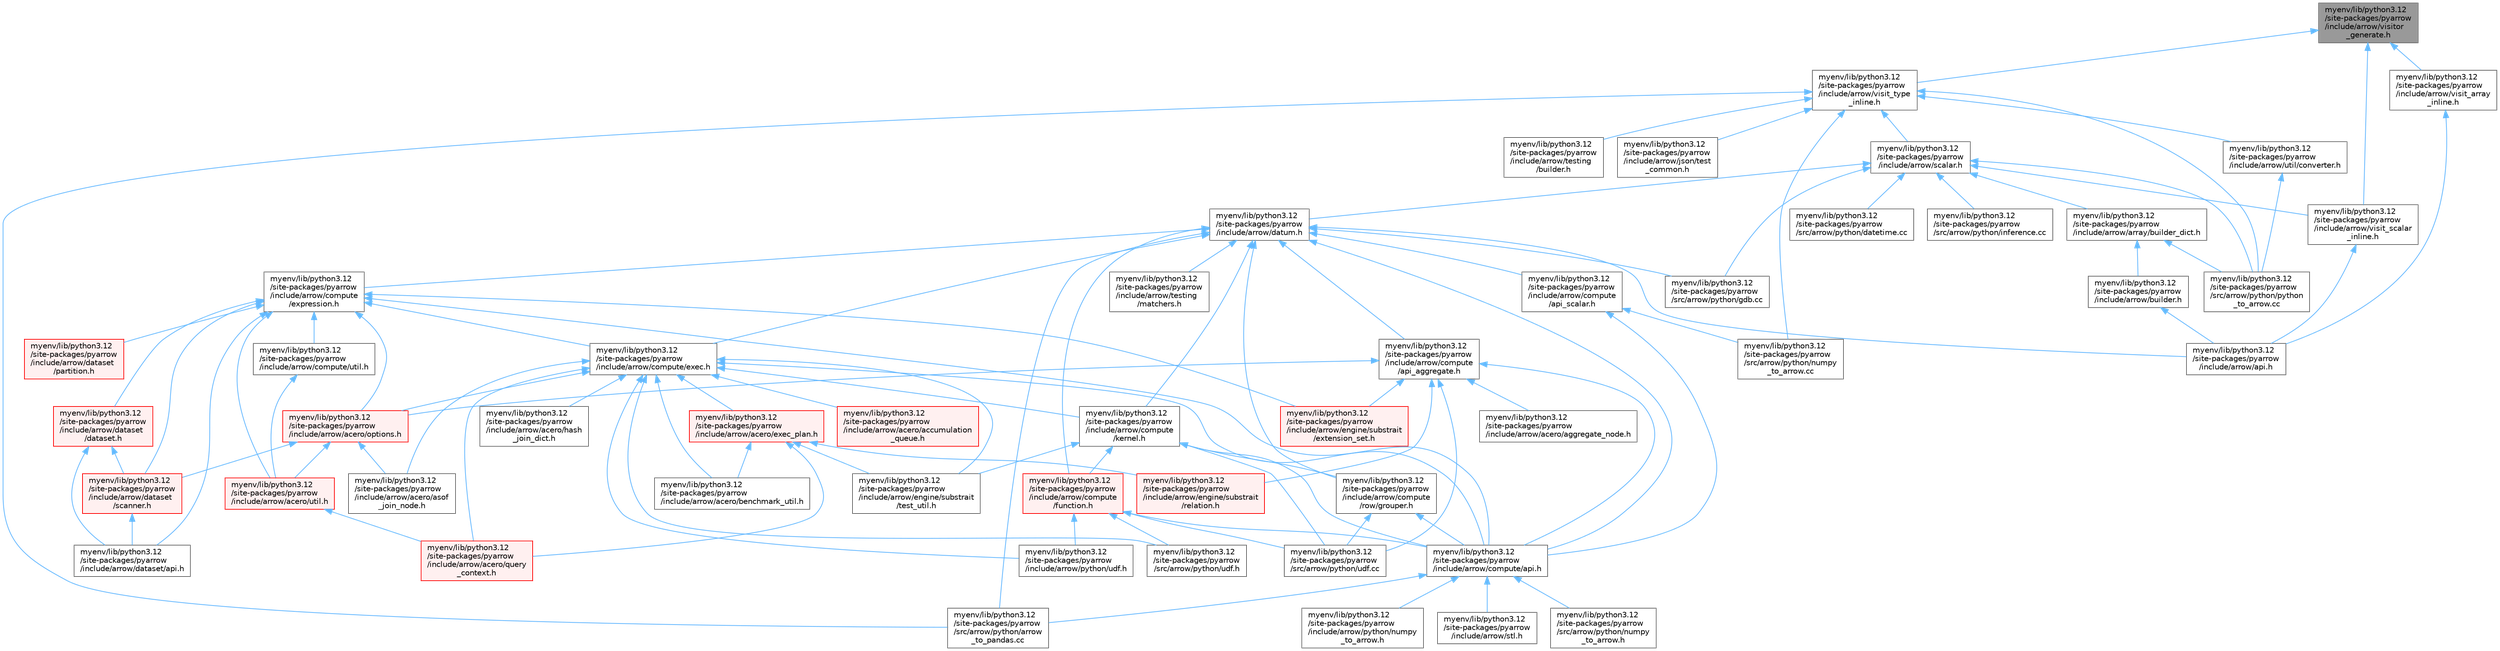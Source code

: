 digraph "myenv/lib/python3.12/site-packages/pyarrow/include/arrow/visitor_generate.h"
{
 // LATEX_PDF_SIZE
  bgcolor="transparent";
  edge [fontname=Helvetica,fontsize=10,labelfontname=Helvetica,labelfontsize=10];
  node [fontname=Helvetica,fontsize=10,shape=box,height=0.2,width=0.4];
  Node1 [id="Node000001",label="myenv/lib/python3.12\l/site-packages/pyarrow\l/include/arrow/visitor\l_generate.h",height=0.2,width=0.4,color="gray40", fillcolor="grey60", style="filled", fontcolor="black",tooltip=" "];
  Node1 -> Node2 [id="edge1_Node000001_Node000002",dir="back",color="steelblue1",style="solid",tooltip=" "];
  Node2 [id="Node000002",label="myenv/lib/python3.12\l/site-packages/pyarrow\l/include/arrow/visit_array\l_inline.h",height=0.2,width=0.4,color="grey40", fillcolor="white", style="filled",URL="$visit__array__inline_8h.html",tooltip=" "];
  Node2 -> Node3 [id="edge2_Node000002_Node000003",dir="back",color="steelblue1",style="solid",tooltip=" "];
  Node3 [id="Node000003",label="myenv/lib/python3.12\l/site-packages/pyarrow\l/include/arrow/api.h",height=0.2,width=0.4,color="grey40", fillcolor="white", style="filled",URL="$include_2arrow_2api_8h.html",tooltip=" "];
  Node1 -> Node4 [id="edge3_Node000001_Node000004",dir="back",color="steelblue1",style="solid",tooltip=" "];
  Node4 [id="Node000004",label="myenv/lib/python3.12\l/site-packages/pyarrow\l/include/arrow/visit_scalar\l_inline.h",height=0.2,width=0.4,color="grey40", fillcolor="white", style="filled",URL="$visit__scalar__inline_8h.html",tooltip=" "];
  Node4 -> Node3 [id="edge4_Node000004_Node000003",dir="back",color="steelblue1",style="solid",tooltip=" "];
  Node1 -> Node5 [id="edge5_Node000001_Node000005",dir="back",color="steelblue1",style="solid",tooltip=" "];
  Node5 [id="Node000005",label="myenv/lib/python3.12\l/site-packages/pyarrow\l/include/arrow/visit_type\l_inline.h",height=0.2,width=0.4,color="grey40", fillcolor="white", style="filled",URL="$visit__type__inline_8h.html",tooltip=" "];
  Node5 -> Node6 [id="edge6_Node000005_Node000006",dir="back",color="steelblue1",style="solid",tooltip=" "];
  Node6 [id="Node000006",label="myenv/lib/python3.12\l/site-packages/pyarrow\l/include/arrow/json/test\l_common.h",height=0.2,width=0.4,color="grey40", fillcolor="white", style="filled",URL="$json_2test__common_8h.html",tooltip=" "];
  Node5 -> Node7 [id="edge7_Node000005_Node000007",dir="back",color="steelblue1",style="solid",tooltip=" "];
  Node7 [id="Node000007",label="myenv/lib/python3.12\l/site-packages/pyarrow\l/include/arrow/scalar.h",height=0.2,width=0.4,color="grey40", fillcolor="white", style="filled",URL="$scalar_8h.html",tooltip=" "];
  Node7 -> Node8 [id="edge8_Node000007_Node000008",dir="back",color="steelblue1",style="solid",tooltip=" "];
  Node8 [id="Node000008",label="myenv/lib/python3.12\l/site-packages/pyarrow\l/include/arrow/array/builder_dict.h",height=0.2,width=0.4,color="grey40", fillcolor="white", style="filled",URL="$builder__dict_8h.html",tooltip=" "];
  Node8 -> Node9 [id="edge9_Node000008_Node000009",dir="back",color="steelblue1",style="solid",tooltip=" "];
  Node9 [id="Node000009",label="myenv/lib/python3.12\l/site-packages/pyarrow\l/include/arrow/builder.h",height=0.2,width=0.4,color="grey40", fillcolor="white", style="filled",URL="$builder_8h.html",tooltip=" "];
  Node9 -> Node3 [id="edge10_Node000009_Node000003",dir="back",color="steelblue1",style="solid",tooltip=" "];
  Node8 -> Node10 [id="edge11_Node000008_Node000010",dir="back",color="steelblue1",style="solid",tooltip=" "];
  Node10 [id="Node000010",label="myenv/lib/python3.12\l/site-packages/pyarrow\l/src/arrow/python/python\l_to_arrow.cc",height=0.2,width=0.4,color="grey40", fillcolor="white", style="filled",URL="$python__to__arrow_8cc.html",tooltip=" "];
  Node7 -> Node11 [id="edge12_Node000007_Node000011",dir="back",color="steelblue1",style="solid",tooltip=" "];
  Node11 [id="Node000011",label="myenv/lib/python3.12\l/site-packages/pyarrow\l/include/arrow/datum.h",height=0.2,width=0.4,color="grey40", fillcolor="white", style="filled",URL="$datum_8h.html",tooltip=" "];
  Node11 -> Node3 [id="edge13_Node000011_Node000003",dir="back",color="steelblue1",style="solid",tooltip=" "];
  Node11 -> Node12 [id="edge14_Node000011_Node000012",dir="back",color="steelblue1",style="solid",tooltip=" "];
  Node12 [id="Node000012",label="myenv/lib/python3.12\l/site-packages/pyarrow\l/include/arrow/compute/api.h",height=0.2,width=0.4,color="grey40", fillcolor="white", style="filled",URL="$include_2arrow_2compute_2api_8h.html",tooltip=" "];
  Node12 -> Node13 [id="edge15_Node000012_Node000013",dir="back",color="steelblue1",style="solid",tooltip=" "];
  Node13 [id="Node000013",label="myenv/lib/python3.12\l/site-packages/pyarrow\l/include/arrow/python/numpy\l_to_arrow.h",height=0.2,width=0.4,color="grey40", fillcolor="white", style="filled",URL="$include_2arrow_2python_2numpy__to__arrow_8h.html",tooltip=" "];
  Node12 -> Node14 [id="edge16_Node000012_Node000014",dir="back",color="steelblue1",style="solid",tooltip=" "];
  Node14 [id="Node000014",label="myenv/lib/python3.12\l/site-packages/pyarrow\l/include/arrow/stl.h",height=0.2,width=0.4,color="grey40", fillcolor="white", style="filled",URL="$stl_8h.html",tooltip=" "];
  Node12 -> Node15 [id="edge17_Node000012_Node000015",dir="back",color="steelblue1",style="solid",tooltip=" "];
  Node15 [id="Node000015",label="myenv/lib/python3.12\l/site-packages/pyarrow\l/src/arrow/python/arrow\l_to_pandas.cc",height=0.2,width=0.4,color="grey40", fillcolor="white", style="filled",URL="$arrow__to__pandas_8cc.html",tooltip=" "];
  Node12 -> Node16 [id="edge18_Node000012_Node000016",dir="back",color="steelblue1",style="solid",tooltip=" "];
  Node16 [id="Node000016",label="myenv/lib/python3.12\l/site-packages/pyarrow\l/src/arrow/python/numpy\l_to_arrow.h",height=0.2,width=0.4,color="grey40", fillcolor="white", style="filled",URL="$src_2arrow_2python_2numpy__to__arrow_8h.html",tooltip=" "];
  Node11 -> Node17 [id="edge19_Node000011_Node000017",dir="back",color="steelblue1",style="solid",tooltip=" "];
  Node17 [id="Node000017",label="myenv/lib/python3.12\l/site-packages/pyarrow\l/include/arrow/compute\l/api_aggregate.h",height=0.2,width=0.4,color="grey40", fillcolor="white", style="filled",URL="$api__aggregate_8h.html",tooltip=" "];
  Node17 -> Node18 [id="edge20_Node000017_Node000018",dir="back",color="steelblue1",style="solid",tooltip=" "];
  Node18 [id="Node000018",label="myenv/lib/python3.12\l/site-packages/pyarrow\l/include/arrow/acero/aggregate_node.h",height=0.2,width=0.4,color="grey40", fillcolor="white", style="filled",URL="$aggregate__node_8h.html",tooltip=" "];
  Node17 -> Node19 [id="edge21_Node000017_Node000019",dir="back",color="steelblue1",style="solid",tooltip=" "];
  Node19 [id="Node000019",label="myenv/lib/python3.12\l/site-packages/pyarrow\l/include/arrow/acero/options.h",height=0.2,width=0.4,color="red", fillcolor="#FFF0F0", style="filled",URL="$acero_2options_8h.html",tooltip=" "];
  Node19 -> Node21 [id="edge22_Node000019_Node000021",dir="back",color="steelblue1",style="solid",tooltip=" "];
  Node21 [id="Node000021",label="myenv/lib/python3.12\l/site-packages/pyarrow\l/include/arrow/acero/asof\l_join_node.h",height=0.2,width=0.4,color="grey40", fillcolor="white", style="filled",URL="$asof__join__node_8h.html",tooltip=" "];
  Node19 -> Node27 [id="edge23_Node000019_Node000027",dir="back",color="steelblue1",style="solid",tooltip=" "];
  Node27 [id="Node000027",label="myenv/lib/python3.12\l/site-packages/pyarrow\l/include/arrow/acero/util.h",height=0.2,width=0.4,color="red", fillcolor="#FFF0F0", style="filled",URL="$acero_2util_8h.html",tooltip=" "];
  Node27 -> Node31 [id="edge24_Node000027_Node000031",dir="back",color="steelblue1",style="solid",tooltip=" "];
  Node31 [id="Node000031",label="myenv/lib/python3.12\l/site-packages/pyarrow\l/include/arrow/acero/query\l_context.h",height=0.2,width=0.4,color="red", fillcolor="#FFF0F0", style="filled",URL="$query__context_8h.html",tooltip=" "];
  Node19 -> Node32 [id="edge25_Node000019_Node000032",dir="back",color="steelblue1",style="solid",tooltip=" "];
  Node32 [id="Node000032",label="myenv/lib/python3.12\l/site-packages/pyarrow\l/include/arrow/dataset\l/scanner.h",height=0.2,width=0.4,color="red", fillcolor="#FFF0F0", style="filled",URL="$scanner_8h.html",tooltip=" "];
  Node32 -> Node33 [id="edge26_Node000032_Node000033",dir="back",color="steelblue1",style="solid",tooltip=" "];
  Node33 [id="Node000033",label="myenv/lib/python3.12\l/site-packages/pyarrow\l/include/arrow/dataset/api.h",height=0.2,width=0.4,color="grey40", fillcolor="white", style="filled",URL="$include_2arrow_2dataset_2api_8h.html",tooltip=" "];
  Node17 -> Node12 [id="edge27_Node000017_Node000012",dir="back",color="steelblue1",style="solid",tooltip=" "];
  Node17 -> Node47 [id="edge28_Node000017_Node000047",dir="back",color="steelblue1",style="solid",tooltip=" "];
  Node47 [id="Node000047",label="myenv/lib/python3.12\l/site-packages/pyarrow\l/include/arrow/engine/substrait\l/extension_set.h",height=0.2,width=0.4,color="red", fillcolor="#FFF0F0", style="filled",URL="$extension__set_8h.html",tooltip=" "];
  Node17 -> Node48 [id="edge29_Node000017_Node000048",dir="back",color="steelblue1",style="solid",tooltip=" "];
  Node48 [id="Node000048",label="myenv/lib/python3.12\l/site-packages/pyarrow\l/include/arrow/engine/substrait\l/relation.h",height=0.2,width=0.4,color="red", fillcolor="#FFF0F0", style="filled",URL="$relation_8h.html",tooltip=" "];
  Node17 -> Node49 [id="edge30_Node000017_Node000049",dir="back",color="steelblue1",style="solid",tooltip=" "];
  Node49 [id="Node000049",label="myenv/lib/python3.12\l/site-packages/pyarrow\l/src/arrow/python/udf.cc",height=0.2,width=0.4,color="grey40", fillcolor="white", style="filled",URL="$udf_8cc.html",tooltip=" "];
  Node11 -> Node50 [id="edge31_Node000011_Node000050",dir="back",color="steelblue1",style="solid",tooltip=" "];
  Node50 [id="Node000050",label="myenv/lib/python3.12\l/site-packages/pyarrow\l/include/arrow/compute\l/api_scalar.h",height=0.2,width=0.4,color="grey40", fillcolor="white", style="filled",URL="$api__scalar_8h.html",tooltip=" "];
  Node50 -> Node12 [id="edge32_Node000050_Node000012",dir="back",color="steelblue1",style="solid",tooltip=" "];
  Node50 -> Node51 [id="edge33_Node000050_Node000051",dir="back",color="steelblue1",style="solid",tooltip=" "];
  Node51 [id="Node000051",label="myenv/lib/python3.12\l/site-packages/pyarrow\l/src/arrow/python/numpy\l_to_arrow.cc",height=0.2,width=0.4,color="grey40", fillcolor="white", style="filled",URL="$numpy__to__arrow_8cc.html",tooltip=" "];
  Node11 -> Node52 [id="edge34_Node000011_Node000052",dir="back",color="steelblue1",style="solid",tooltip=" "];
  Node52 [id="Node000052",label="myenv/lib/python3.12\l/site-packages/pyarrow\l/include/arrow/compute/exec.h",height=0.2,width=0.4,color="grey40", fillcolor="white", style="filled",URL="$exec_8h.html",tooltip=" "];
  Node52 -> Node53 [id="edge35_Node000052_Node000053",dir="back",color="steelblue1",style="solid",tooltip=" "];
  Node53 [id="Node000053",label="myenv/lib/python3.12\l/site-packages/pyarrow\l/include/arrow/acero/accumulation\l_queue.h",height=0.2,width=0.4,color="red", fillcolor="#FFF0F0", style="filled",URL="$accumulation__queue_8h.html",tooltip=" "];
  Node52 -> Node21 [id="edge36_Node000052_Node000021",dir="back",color="steelblue1",style="solid",tooltip=" "];
  Node52 -> Node54 [id="edge37_Node000052_Node000054",dir="back",color="steelblue1",style="solid",tooltip=" "];
  Node54 [id="Node000054",label="myenv/lib/python3.12\l/site-packages/pyarrow\l/include/arrow/acero/benchmark_util.h",height=0.2,width=0.4,color="grey40", fillcolor="white", style="filled",URL="$arrow_2acero_2benchmark__util_8h.html",tooltip=" "];
  Node52 -> Node55 [id="edge38_Node000052_Node000055",dir="back",color="steelblue1",style="solid",tooltip=" "];
  Node55 [id="Node000055",label="myenv/lib/python3.12\l/site-packages/pyarrow\l/include/arrow/acero/exec_plan.h",height=0.2,width=0.4,color="red", fillcolor="#FFF0F0", style="filled",URL="$exec__plan_8h.html",tooltip=" "];
  Node55 -> Node54 [id="edge39_Node000055_Node000054",dir="back",color="steelblue1",style="solid",tooltip=" "];
  Node55 -> Node31 [id="edge40_Node000055_Node000031",dir="back",color="steelblue1",style="solid",tooltip=" "];
  Node55 -> Node48 [id="edge41_Node000055_Node000048",dir="back",color="steelblue1",style="solid",tooltip=" "];
  Node55 -> Node56 [id="edge42_Node000055_Node000056",dir="back",color="steelblue1",style="solid",tooltip=" "];
  Node56 [id="Node000056",label="myenv/lib/python3.12\l/site-packages/pyarrow\l/include/arrow/engine/substrait\l/test_util.h",height=0.2,width=0.4,color="grey40", fillcolor="white", style="filled",URL="$arrow_2engine_2substrait_2test__util_8h.html",tooltip=" "];
  Node52 -> Node57 [id="edge43_Node000052_Node000057",dir="back",color="steelblue1",style="solid",tooltip=" "];
  Node57 [id="Node000057",label="myenv/lib/python3.12\l/site-packages/pyarrow\l/include/arrow/acero/hash\l_join_dict.h",height=0.2,width=0.4,color="grey40", fillcolor="white", style="filled",URL="$hash__join__dict_8h.html",tooltip=" "];
  Node52 -> Node19 [id="edge44_Node000052_Node000019",dir="back",color="steelblue1",style="solid",tooltip=" "];
  Node52 -> Node31 [id="edge45_Node000052_Node000031",dir="back",color="steelblue1",style="solid",tooltip=" "];
  Node52 -> Node12 [id="edge46_Node000052_Node000012",dir="back",color="steelblue1",style="solid",tooltip=" "];
  Node52 -> Node58 [id="edge47_Node000052_Node000058",dir="back",color="steelblue1",style="solid",tooltip=" "];
  Node58 [id="Node000058",label="myenv/lib/python3.12\l/site-packages/pyarrow\l/include/arrow/compute\l/kernel.h",height=0.2,width=0.4,color="grey40", fillcolor="white", style="filled",URL="$kernel_8h.html",tooltip=" "];
  Node58 -> Node12 [id="edge48_Node000058_Node000012",dir="back",color="steelblue1",style="solid",tooltip=" "];
  Node58 -> Node59 [id="edge49_Node000058_Node000059",dir="back",color="steelblue1",style="solid",tooltip=" "];
  Node59 [id="Node000059",label="myenv/lib/python3.12\l/site-packages/pyarrow\l/include/arrow/compute\l/function.h",height=0.2,width=0.4,color="red", fillcolor="#FFF0F0", style="filled",URL="$function_8h.html",tooltip=" "];
  Node59 -> Node12 [id="edge50_Node000059_Node000012",dir="back",color="steelblue1",style="solid",tooltip=" "];
  Node59 -> Node62 [id="edge51_Node000059_Node000062",dir="back",color="steelblue1",style="solid",tooltip=" "];
  Node62 [id="Node000062",label="myenv/lib/python3.12\l/site-packages/pyarrow\l/include/arrow/python/udf.h",height=0.2,width=0.4,color="grey40", fillcolor="white", style="filled",URL="$include_2arrow_2python_2udf_8h.html",tooltip=" "];
  Node59 -> Node49 [id="edge52_Node000059_Node000049",dir="back",color="steelblue1",style="solid",tooltip=" "];
  Node59 -> Node63 [id="edge53_Node000059_Node000063",dir="back",color="steelblue1",style="solid",tooltip=" "];
  Node63 [id="Node000063",label="myenv/lib/python3.12\l/site-packages/pyarrow\l/src/arrow/python/udf.h",height=0.2,width=0.4,color="grey40", fillcolor="white", style="filled",URL="$src_2arrow_2python_2udf_8h.html",tooltip=" "];
  Node58 -> Node64 [id="edge54_Node000058_Node000064",dir="back",color="steelblue1",style="solid",tooltip=" "];
  Node64 [id="Node000064",label="myenv/lib/python3.12\l/site-packages/pyarrow\l/include/arrow/compute\l/row/grouper.h",height=0.2,width=0.4,color="grey40", fillcolor="white", style="filled",URL="$grouper_8h.html",tooltip=" "];
  Node64 -> Node12 [id="edge55_Node000064_Node000012",dir="back",color="steelblue1",style="solid",tooltip=" "];
  Node64 -> Node49 [id="edge56_Node000064_Node000049",dir="back",color="steelblue1",style="solid",tooltip=" "];
  Node58 -> Node56 [id="edge57_Node000058_Node000056",dir="back",color="steelblue1",style="solid",tooltip=" "];
  Node58 -> Node49 [id="edge58_Node000058_Node000049",dir="back",color="steelblue1",style="solid",tooltip=" "];
  Node52 -> Node56 [id="edge59_Node000052_Node000056",dir="back",color="steelblue1",style="solid",tooltip=" "];
  Node52 -> Node62 [id="edge60_Node000052_Node000062",dir="back",color="steelblue1",style="solid",tooltip=" "];
  Node52 -> Node63 [id="edge61_Node000052_Node000063",dir="back",color="steelblue1",style="solid",tooltip=" "];
  Node11 -> Node65 [id="edge62_Node000011_Node000065",dir="back",color="steelblue1",style="solid",tooltip=" "];
  Node65 [id="Node000065",label="myenv/lib/python3.12\l/site-packages/pyarrow\l/include/arrow/compute\l/expression.h",height=0.2,width=0.4,color="grey40", fillcolor="white", style="filled",URL="$expression_8h.html",tooltip=" "];
  Node65 -> Node19 [id="edge63_Node000065_Node000019",dir="back",color="steelblue1",style="solid",tooltip=" "];
  Node65 -> Node27 [id="edge64_Node000065_Node000027",dir="back",color="steelblue1",style="solid",tooltip=" "];
  Node65 -> Node12 [id="edge65_Node000065_Node000012",dir="back",color="steelblue1",style="solid",tooltip=" "];
  Node65 -> Node52 [id="edge66_Node000065_Node000052",dir="back",color="steelblue1",style="solid",tooltip=" "];
  Node65 -> Node66 [id="edge67_Node000065_Node000066",dir="back",color="steelblue1",style="solid",tooltip=" "];
  Node66 [id="Node000066",label="myenv/lib/python3.12\l/site-packages/pyarrow\l/include/arrow/compute/util.h",height=0.2,width=0.4,color="grey40", fillcolor="white", style="filled",URL="$compute_2util_8h.html",tooltip=" "];
  Node66 -> Node27 [id="edge68_Node000066_Node000027",dir="back",color="steelblue1",style="solid",tooltip=" "];
  Node65 -> Node33 [id="edge69_Node000065_Node000033",dir="back",color="steelblue1",style="solid",tooltip=" "];
  Node65 -> Node67 [id="edge70_Node000065_Node000067",dir="back",color="steelblue1",style="solid",tooltip=" "];
  Node67 [id="Node000067",label="myenv/lib/python3.12\l/site-packages/pyarrow\l/include/arrow/dataset\l/dataset.h",height=0.2,width=0.4,color="red", fillcolor="#FFF0F0", style="filled",URL="$dataset_8h.html",tooltip=" "];
  Node67 -> Node33 [id="edge71_Node000067_Node000033",dir="back",color="steelblue1",style="solid",tooltip=" "];
  Node67 -> Node32 [id="edge72_Node000067_Node000032",dir="back",color="steelblue1",style="solid",tooltip=" "];
  Node65 -> Node68 [id="edge73_Node000065_Node000068",dir="back",color="steelblue1",style="solid",tooltip=" "];
  Node68 [id="Node000068",label="myenv/lib/python3.12\l/site-packages/pyarrow\l/include/arrow/dataset\l/partition.h",height=0.2,width=0.4,color="red", fillcolor="#FFF0F0", style="filled",URL="$partition_8h.html",tooltip=" "];
  Node65 -> Node32 [id="edge74_Node000065_Node000032",dir="back",color="steelblue1",style="solid",tooltip=" "];
  Node65 -> Node47 [id="edge75_Node000065_Node000047",dir="back",color="steelblue1",style="solid",tooltip=" "];
  Node11 -> Node59 [id="edge76_Node000011_Node000059",dir="back",color="steelblue1",style="solid",tooltip=" "];
  Node11 -> Node58 [id="edge77_Node000011_Node000058",dir="back",color="steelblue1",style="solid",tooltip=" "];
  Node11 -> Node64 [id="edge78_Node000011_Node000064",dir="back",color="steelblue1",style="solid",tooltip=" "];
  Node11 -> Node70 [id="edge79_Node000011_Node000070",dir="back",color="steelblue1",style="solid",tooltip=" "];
  Node70 [id="Node000070",label="myenv/lib/python3.12\l/site-packages/pyarrow\l/include/arrow/testing\l/matchers.h",height=0.2,width=0.4,color="grey40", fillcolor="white", style="filled",URL="$matchers_8h.html",tooltip=" "];
  Node11 -> Node15 [id="edge80_Node000011_Node000015",dir="back",color="steelblue1",style="solid",tooltip=" "];
  Node11 -> Node71 [id="edge81_Node000011_Node000071",dir="back",color="steelblue1",style="solid",tooltip=" "];
  Node71 [id="Node000071",label="myenv/lib/python3.12\l/site-packages/pyarrow\l/src/arrow/python/gdb.cc",height=0.2,width=0.4,color="grey40", fillcolor="white", style="filled",URL="$gdb_8cc.html",tooltip=" "];
  Node7 -> Node4 [id="edge82_Node000007_Node000004",dir="back",color="steelblue1",style="solid",tooltip=" "];
  Node7 -> Node72 [id="edge83_Node000007_Node000072",dir="back",color="steelblue1",style="solid",tooltip=" "];
  Node72 [id="Node000072",label="myenv/lib/python3.12\l/site-packages/pyarrow\l/src/arrow/python/datetime.cc",height=0.2,width=0.4,color="grey40", fillcolor="white", style="filled",URL="$datetime_8cc.html",tooltip=" "];
  Node7 -> Node71 [id="edge84_Node000007_Node000071",dir="back",color="steelblue1",style="solid",tooltip=" "];
  Node7 -> Node73 [id="edge85_Node000007_Node000073",dir="back",color="steelblue1",style="solid",tooltip=" "];
  Node73 [id="Node000073",label="myenv/lib/python3.12\l/site-packages/pyarrow\l/src/arrow/python/inference.cc",height=0.2,width=0.4,color="grey40", fillcolor="white", style="filled",URL="$inference_8cc.html",tooltip=" "];
  Node7 -> Node10 [id="edge86_Node000007_Node000010",dir="back",color="steelblue1",style="solid",tooltip=" "];
  Node5 -> Node74 [id="edge87_Node000005_Node000074",dir="back",color="steelblue1",style="solid",tooltip=" "];
  Node74 [id="Node000074",label="myenv/lib/python3.12\l/site-packages/pyarrow\l/include/arrow/testing\l/builder.h",height=0.2,width=0.4,color="grey40", fillcolor="white", style="filled",URL="$testing_2builder_8h.html",tooltip=" "];
  Node5 -> Node75 [id="edge88_Node000005_Node000075",dir="back",color="steelblue1",style="solid",tooltip=" "];
  Node75 [id="Node000075",label="myenv/lib/python3.12\l/site-packages/pyarrow\l/include/arrow/util/converter.h",height=0.2,width=0.4,color="grey40", fillcolor="white", style="filled",URL="$util_2converter_8h.html",tooltip=" "];
  Node75 -> Node10 [id="edge89_Node000075_Node000010",dir="back",color="steelblue1",style="solid",tooltip=" "];
  Node5 -> Node15 [id="edge90_Node000005_Node000015",dir="back",color="steelblue1",style="solid",tooltip=" "];
  Node5 -> Node51 [id="edge91_Node000005_Node000051",dir="back",color="steelblue1",style="solid",tooltip=" "];
  Node5 -> Node10 [id="edge92_Node000005_Node000010",dir="back",color="steelblue1",style="solid",tooltip=" "];
}
